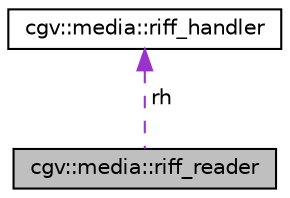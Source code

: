 digraph "cgv::media::riff_reader"
{
  bgcolor="transparent";
  edge [fontname="Helvetica",fontsize="10",labelfontname="Helvetica",labelfontsize="10"];
  node [fontname="Helvetica",fontsize="10",shape=record];
  Node1 [label="cgv::media::riff_reader",height=0.2,width=0.4,color="black", fillcolor="grey75", style="filled", fontcolor="black"];
  Node2 -> Node1 [dir="back",color="darkorchid3",fontsize="10",style="dashed",label=" rh" ,fontname="Helvetica"];
  Node2 [label="cgv::media::riff_handler",height=0.2,width=0.4,color="black",URL="$a00167.html",tooltip="callback handler passed to riff reader "];
}
